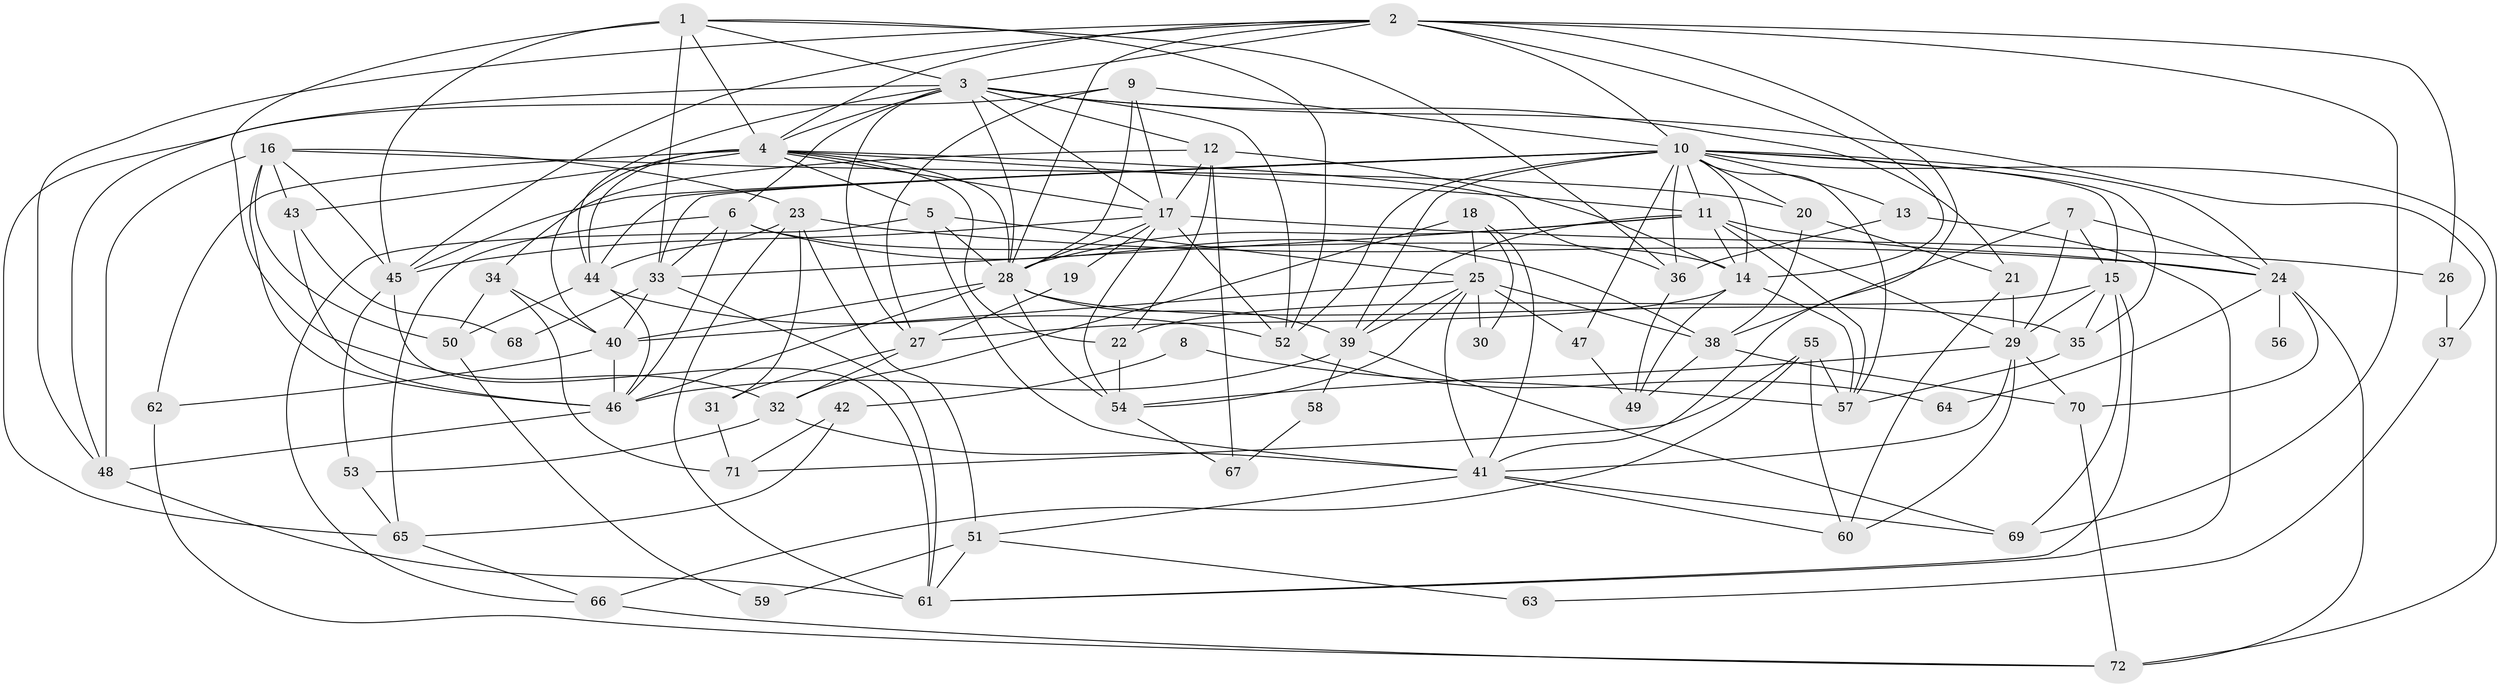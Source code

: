 // original degree distribution, {3: 0.2727272727272727, 5: 0.17482517482517482, 6: 0.11888111888111888, 2: 0.13286713286713286, 4: 0.25874125874125875, 7: 0.04195804195804196}
// Generated by graph-tools (version 1.1) at 2025/36/03/09/25 02:36:00]
// undirected, 72 vertices, 197 edges
graph export_dot {
graph [start="1"]
  node [color=gray90,style=filled];
  1;
  2;
  3;
  4;
  5;
  6;
  7;
  8;
  9;
  10;
  11;
  12;
  13;
  14;
  15;
  16;
  17;
  18;
  19;
  20;
  21;
  22;
  23;
  24;
  25;
  26;
  27;
  28;
  29;
  30;
  31;
  32;
  33;
  34;
  35;
  36;
  37;
  38;
  39;
  40;
  41;
  42;
  43;
  44;
  45;
  46;
  47;
  48;
  49;
  50;
  51;
  52;
  53;
  54;
  55;
  56;
  57;
  58;
  59;
  60;
  61;
  62;
  63;
  64;
  65;
  66;
  67;
  68;
  69;
  70;
  71;
  72;
  1 -- 3 [weight=1.0];
  1 -- 4 [weight=1.0];
  1 -- 32 [weight=1.0];
  1 -- 33 [weight=1.0];
  1 -- 36 [weight=1.0];
  1 -- 45 [weight=1.0];
  1 -- 52 [weight=1.0];
  2 -- 3 [weight=1.0];
  2 -- 4 [weight=1.0];
  2 -- 10 [weight=1.0];
  2 -- 14 [weight=1.0];
  2 -- 26 [weight=1.0];
  2 -- 28 [weight=1.0];
  2 -- 41 [weight=1.0];
  2 -- 45 [weight=1.0];
  2 -- 48 [weight=1.0];
  2 -- 69 [weight=1.0];
  3 -- 4 [weight=1.0];
  3 -- 6 [weight=1.0];
  3 -- 12 [weight=1.0];
  3 -- 17 [weight=1.0];
  3 -- 21 [weight=1.0];
  3 -- 27 [weight=1.0];
  3 -- 28 [weight=1.0];
  3 -- 37 [weight=1.0];
  3 -- 44 [weight=1.0];
  3 -- 48 [weight=2.0];
  3 -- 52 [weight=1.0];
  4 -- 5 [weight=1.0];
  4 -- 11 [weight=1.0];
  4 -- 17 [weight=1.0];
  4 -- 22 [weight=1.0];
  4 -- 28 [weight=1.0];
  4 -- 36 [weight=1.0];
  4 -- 40 [weight=1.0];
  4 -- 43 [weight=1.0];
  4 -- 44 [weight=1.0];
  4 -- 62 [weight=1.0];
  5 -- 25 [weight=1.0];
  5 -- 28 [weight=1.0];
  5 -- 41 [weight=1.0];
  5 -- 66 [weight=1.0];
  6 -- 14 [weight=1.0];
  6 -- 33 [weight=1.0];
  6 -- 38 [weight=1.0];
  6 -- 46 [weight=1.0];
  6 -- 65 [weight=1.0];
  7 -- 15 [weight=1.0];
  7 -- 24 [weight=1.0];
  7 -- 29 [weight=1.0];
  7 -- 38 [weight=1.0];
  8 -- 42 [weight=1.0];
  8 -- 57 [weight=1.0];
  9 -- 10 [weight=1.0];
  9 -- 17 [weight=1.0];
  9 -- 27 [weight=1.0];
  9 -- 28 [weight=1.0];
  9 -- 65 [weight=1.0];
  10 -- 11 [weight=1.0];
  10 -- 13 [weight=1.0];
  10 -- 14 [weight=2.0];
  10 -- 15 [weight=1.0];
  10 -- 20 [weight=1.0];
  10 -- 24 [weight=1.0];
  10 -- 33 [weight=1.0];
  10 -- 35 [weight=1.0];
  10 -- 36 [weight=2.0];
  10 -- 39 [weight=1.0];
  10 -- 44 [weight=1.0];
  10 -- 45 [weight=1.0];
  10 -- 47 [weight=1.0];
  10 -- 52 [weight=1.0];
  10 -- 57 [weight=1.0];
  10 -- 72 [weight=1.0];
  11 -- 14 [weight=1.0];
  11 -- 24 [weight=1.0];
  11 -- 28 [weight=1.0];
  11 -- 29 [weight=2.0];
  11 -- 33 [weight=1.0];
  11 -- 39 [weight=1.0];
  11 -- 57 [weight=1.0];
  12 -- 14 [weight=1.0];
  12 -- 17 [weight=1.0];
  12 -- 22 [weight=1.0];
  12 -- 34 [weight=1.0];
  12 -- 67 [weight=1.0];
  13 -- 36 [weight=1.0];
  13 -- 61 [weight=1.0];
  14 -- 27 [weight=1.0];
  14 -- 49 [weight=1.0];
  14 -- 57 [weight=1.0];
  15 -- 22 [weight=1.0];
  15 -- 29 [weight=1.0];
  15 -- 35 [weight=1.0];
  15 -- 61 [weight=1.0];
  15 -- 69 [weight=1.0];
  16 -- 20 [weight=1.0];
  16 -- 23 [weight=1.0];
  16 -- 43 [weight=1.0];
  16 -- 45 [weight=1.0];
  16 -- 46 [weight=1.0];
  16 -- 48 [weight=2.0];
  16 -- 50 [weight=1.0];
  17 -- 19 [weight=1.0];
  17 -- 26 [weight=1.0];
  17 -- 28 [weight=3.0];
  17 -- 45 [weight=1.0];
  17 -- 52 [weight=1.0];
  17 -- 54 [weight=1.0];
  18 -- 25 [weight=1.0];
  18 -- 30 [weight=1.0];
  18 -- 32 [weight=1.0];
  18 -- 41 [weight=1.0];
  19 -- 27 [weight=2.0];
  20 -- 21 [weight=1.0];
  20 -- 38 [weight=1.0];
  21 -- 29 [weight=1.0];
  21 -- 60 [weight=1.0];
  22 -- 54 [weight=1.0];
  23 -- 24 [weight=1.0];
  23 -- 31 [weight=1.0];
  23 -- 44 [weight=1.0];
  23 -- 51 [weight=1.0];
  23 -- 61 [weight=1.0];
  24 -- 56 [weight=2.0];
  24 -- 64 [weight=1.0];
  24 -- 70 [weight=1.0];
  24 -- 72 [weight=1.0];
  25 -- 30 [weight=1.0];
  25 -- 38 [weight=1.0];
  25 -- 39 [weight=2.0];
  25 -- 40 [weight=1.0];
  25 -- 41 [weight=2.0];
  25 -- 47 [weight=1.0];
  25 -- 54 [weight=1.0];
  26 -- 37 [weight=1.0];
  27 -- 31 [weight=1.0];
  27 -- 32 [weight=1.0];
  28 -- 35 [weight=1.0];
  28 -- 39 [weight=1.0];
  28 -- 40 [weight=1.0];
  28 -- 46 [weight=1.0];
  28 -- 54 [weight=2.0];
  29 -- 41 [weight=1.0];
  29 -- 54 [weight=1.0];
  29 -- 60 [weight=1.0];
  29 -- 70 [weight=1.0];
  31 -- 71 [weight=1.0];
  32 -- 41 [weight=1.0];
  32 -- 53 [weight=1.0];
  33 -- 40 [weight=1.0];
  33 -- 61 [weight=1.0];
  33 -- 68 [weight=1.0];
  34 -- 40 [weight=1.0];
  34 -- 50 [weight=1.0];
  34 -- 71 [weight=1.0];
  35 -- 57 [weight=1.0];
  36 -- 49 [weight=1.0];
  37 -- 63 [weight=1.0];
  38 -- 49 [weight=1.0];
  38 -- 70 [weight=1.0];
  39 -- 46 [weight=2.0];
  39 -- 58 [weight=1.0];
  39 -- 69 [weight=1.0];
  40 -- 46 [weight=1.0];
  40 -- 62 [weight=1.0];
  41 -- 51 [weight=1.0];
  41 -- 60 [weight=1.0];
  41 -- 69 [weight=1.0];
  42 -- 65 [weight=1.0];
  42 -- 71 [weight=1.0];
  43 -- 46 [weight=1.0];
  43 -- 68 [weight=1.0];
  44 -- 46 [weight=1.0];
  44 -- 50 [weight=1.0];
  44 -- 52 [weight=1.0];
  45 -- 53 [weight=1.0];
  45 -- 61 [weight=1.0];
  46 -- 48 [weight=1.0];
  47 -- 49 [weight=1.0];
  48 -- 61 [weight=1.0];
  50 -- 59 [weight=1.0];
  51 -- 59 [weight=1.0];
  51 -- 61 [weight=1.0];
  51 -- 63 [weight=1.0];
  52 -- 64 [weight=1.0];
  53 -- 65 [weight=1.0];
  54 -- 67 [weight=1.0];
  55 -- 57 [weight=1.0];
  55 -- 60 [weight=1.0];
  55 -- 66 [weight=1.0];
  55 -- 71 [weight=1.0];
  58 -- 67 [weight=1.0];
  62 -- 72 [weight=1.0];
  65 -- 66 [weight=1.0];
  66 -- 72 [weight=1.0];
  70 -- 72 [weight=1.0];
}

